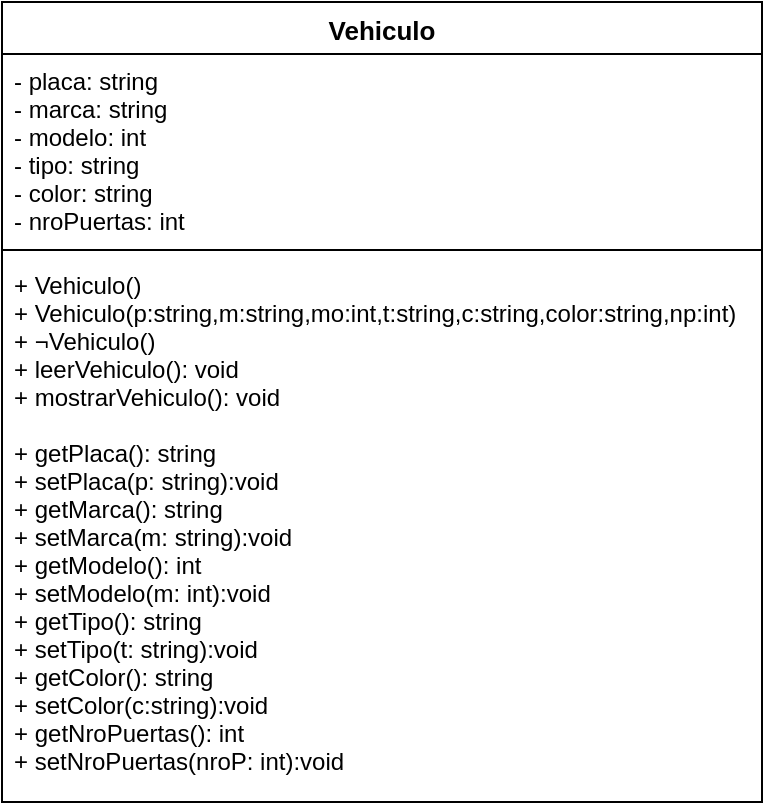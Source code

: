 <mxfile version="16.1.0" type="device"><diagram id="3zfhEdN-i3EdytC5QHDz" name="Page-1"><mxGraphModel dx="981" dy="548" grid="1" gridSize="10" guides="1" tooltips="1" connect="1" arrows="1" fold="1" page="1" pageScale="1" pageWidth="827" pageHeight="1169" math="0" shadow="0"><root><mxCell id="0"/><mxCell id="1" parent="0"/><mxCell id="Hs-Yqufam4eHzHcb6JFe-5" value="Vehiculo" style="swimlane;fontStyle=1;align=center;verticalAlign=top;childLayout=stackLayout;horizontal=1;startSize=26;horizontalStack=0;resizeParent=1;resizeParentMax=0;resizeLast=0;collapsible=1;marginBottom=0;fontSize=13;" vertex="1" parent="1"><mxGeometry x="290" y="540" width="380" height="400" as="geometry"/></mxCell><mxCell id="Hs-Yqufam4eHzHcb6JFe-6" value="- placa: string&#10;- marca: string&#10;- modelo: int&#10;- tipo: string&#10;- color: string&#10;- nroPuertas: int" style="text;strokeColor=none;fillColor=none;align=left;verticalAlign=top;spacingLeft=4;spacingRight=4;overflow=hidden;rotatable=0;points=[[0,0.5],[1,0.5]];portConstraint=eastwest;" vertex="1" parent="Hs-Yqufam4eHzHcb6JFe-5"><mxGeometry y="26" width="380" height="94" as="geometry"/></mxCell><mxCell id="Hs-Yqufam4eHzHcb6JFe-7" value="" style="line;strokeWidth=1;fillColor=none;align=left;verticalAlign=middle;spacingTop=-1;spacingLeft=3;spacingRight=3;rotatable=0;labelPosition=right;points=[];portConstraint=eastwest;" vertex="1" parent="Hs-Yqufam4eHzHcb6JFe-5"><mxGeometry y="120" width="380" height="8" as="geometry"/></mxCell><mxCell id="Hs-Yqufam4eHzHcb6JFe-8" value="+ Vehiculo()&#10;+ Vehiculo(p:string,m:string,mo:int,t:string,c:string,color:string,np:int)&#10;+ ¬Vehiculo()&#10;+ leerVehiculo(): void&#10;+ mostrarVehiculo(): void&#10;&#10;+ getPlaca(): string&#10;+ setPlaca(p: string):void&#10;+ getMarca(): string&#10;+ setMarca(m: string):void&#10;+ getModelo(): int&#10;+ setModelo(m: int):void&#10;+ getTipo(): string&#10;+ setTipo(t: string):void&#10;+ getColor(): string&#10;+ setColor(c:string):void&#10;+ getNroPuertas(): int&#10;+ setNroPuertas(nroP: int):void" style="text;strokeColor=none;fillColor=none;align=left;verticalAlign=top;spacingLeft=4;spacingRight=4;overflow=hidden;rotatable=0;points=[[0,0.5],[1,0.5]];portConstraint=eastwest;" vertex="1" parent="Hs-Yqufam4eHzHcb6JFe-5"><mxGeometry y="128" width="380" height="272" as="geometry"/></mxCell></root></mxGraphModel></diagram></mxfile>